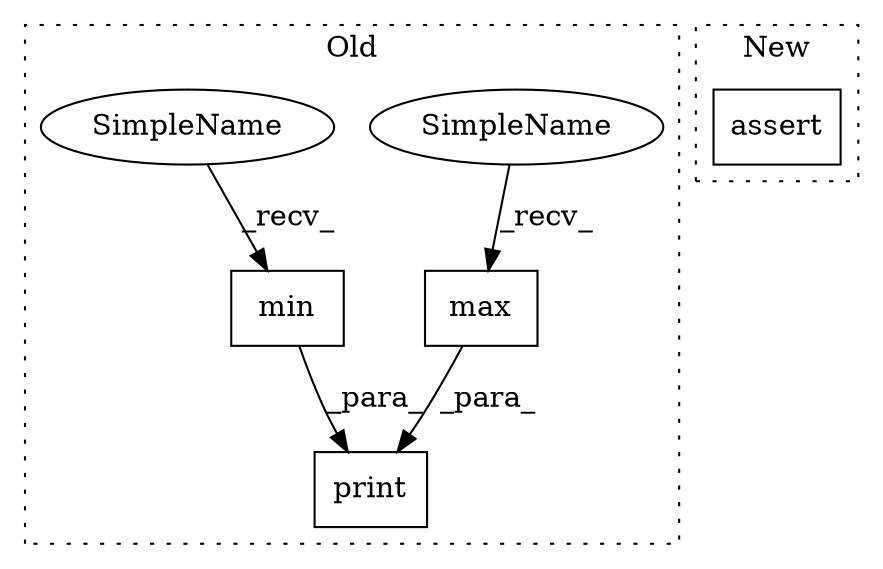 digraph G {
subgraph cluster0 {
1 [label="min" a="32" s="3292" l="5" shape="box"];
3 [label="print" a="32" s="3280,3309" l="6,1" shape="box"];
4 [label="max" a="32" s="3304" l="5" shape="box"];
5 [label="SimpleName" a="42" s="3298" l="5" shape="ellipse"];
6 [label="SimpleName" a="42" s="3286" l="5" shape="ellipse"];
label = "Old";
style="dotted";
}
subgraph cluster1 {
2 [label="assert" a="6" s="3291" l="7" shape="box"];
label = "New";
style="dotted";
}
1 -> 3 [label="_para_"];
4 -> 3 [label="_para_"];
5 -> 4 [label="_recv_"];
6 -> 1 [label="_recv_"];
}